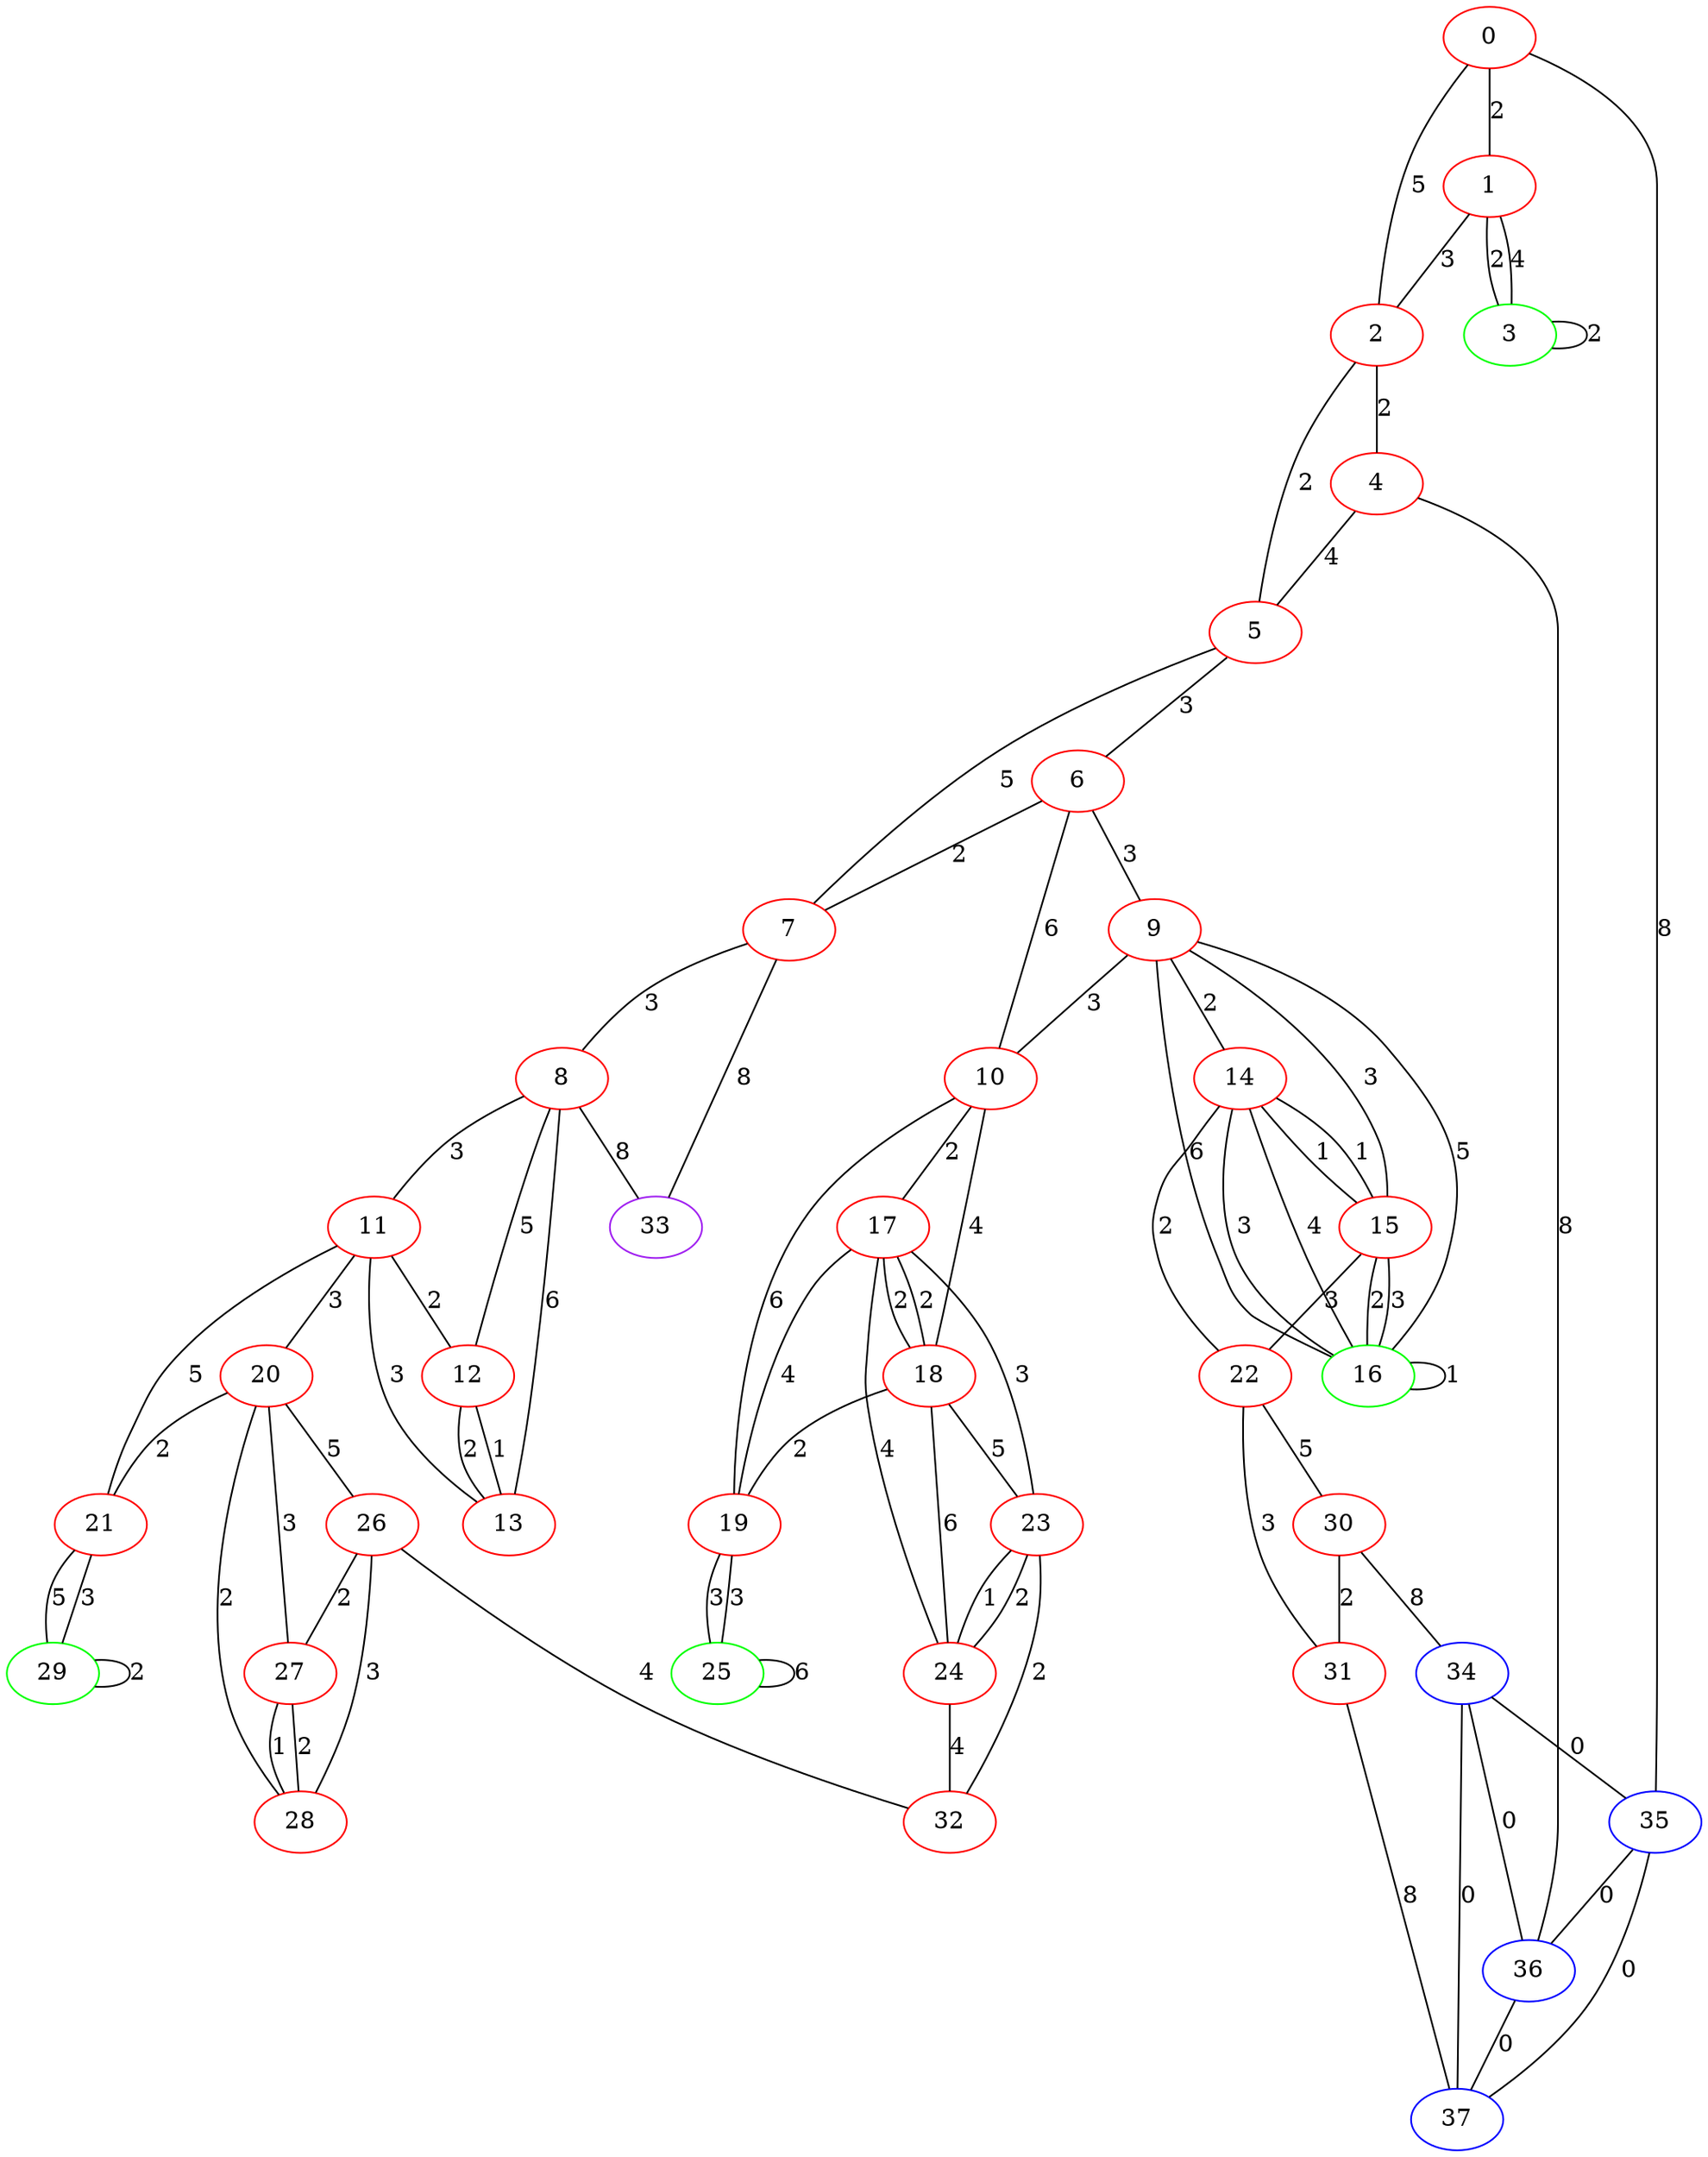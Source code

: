 graph "" {
0 [color=red, weight=1];
1 [color=red, weight=1];
2 [color=red, weight=1];
3 [color=green, weight=2];
4 [color=red, weight=1];
5 [color=red, weight=1];
6 [color=red, weight=1];
7 [color=red, weight=1];
8 [color=red, weight=1];
9 [color=red, weight=1];
10 [color=red, weight=1];
11 [color=red, weight=1];
12 [color=red, weight=1];
13 [color=red, weight=1];
14 [color=red, weight=1];
15 [color=red, weight=1];
16 [color=green, weight=2];
17 [color=red, weight=1];
18 [color=red, weight=1];
19 [color=red, weight=1];
20 [color=red, weight=1];
21 [color=red, weight=1];
22 [color=red, weight=1];
23 [color=red, weight=1];
24 [color=red, weight=1];
25 [color=green, weight=2];
26 [color=red, weight=1];
27 [color=red, weight=1];
28 [color=red, weight=1];
29 [color=green, weight=2];
30 [color=red, weight=1];
31 [color=red, weight=1];
32 [color=red, weight=1];
33 [color=purple, weight=4];
34 [color=blue, weight=3];
35 [color=blue, weight=3];
36 [color=blue, weight=3];
37 [color=blue, weight=3];
0 -- 1  [key=0, label=2];
0 -- 2  [key=0, label=5];
0 -- 35  [key=0, label=8];
1 -- 2  [key=0, label=3];
1 -- 3  [key=0, label=4];
1 -- 3  [key=1, label=2];
2 -- 4  [key=0, label=2];
2 -- 5  [key=0, label=2];
3 -- 3  [key=0, label=2];
4 -- 36  [key=0, label=8];
4 -- 5  [key=0, label=4];
5 -- 6  [key=0, label=3];
5 -- 7  [key=0, label=5];
6 -- 9  [key=0, label=3];
6 -- 10  [key=0, label=6];
6 -- 7  [key=0, label=2];
7 -- 8  [key=0, label=3];
7 -- 33  [key=0, label=8];
8 -- 33  [key=0, label=8];
8 -- 11  [key=0, label=3];
8 -- 12  [key=0, label=5];
8 -- 13  [key=0, label=6];
9 -- 16  [key=0, label=5];
9 -- 16  [key=1, label=6];
9 -- 10  [key=0, label=3];
9 -- 14  [key=0, label=2];
9 -- 15  [key=0, label=3];
10 -- 18  [key=0, label=4];
10 -- 19  [key=0, label=6];
10 -- 17  [key=0, label=2];
11 -- 20  [key=0, label=3];
11 -- 12  [key=0, label=2];
11 -- 13  [key=0, label=3];
11 -- 21  [key=0, label=5];
12 -- 13  [key=0, label=1];
12 -- 13  [key=1, label=2];
14 -- 16  [key=0, label=3];
14 -- 16  [key=1, label=4];
14 -- 22  [key=0, label=2];
14 -- 15  [key=0, label=1];
14 -- 15  [key=1, label=1];
15 -- 16  [key=0, label=2];
15 -- 16  [key=1, label=3];
15 -- 22  [key=0, label=3];
16 -- 16  [key=0, label=1];
17 -- 24  [key=0, label=4];
17 -- 18  [key=0, label=2];
17 -- 18  [key=1, label=2];
17 -- 19  [key=0, label=4];
17 -- 23  [key=0, label=3];
18 -- 24  [key=0, label=6];
18 -- 19  [key=0, label=2];
18 -- 23  [key=0, label=5];
19 -- 25  [key=0, label=3];
19 -- 25  [key=1, label=3];
20 -- 27  [key=0, label=3];
20 -- 26  [key=0, label=5];
20 -- 28  [key=0, label=2];
20 -- 21  [key=0, label=2];
21 -- 29  [key=0, label=3];
21 -- 29  [key=1, label=5];
22 -- 31  [key=0, label=3];
22 -- 30  [key=0, label=5];
23 -- 24  [key=0, label=2];
23 -- 24  [key=1, label=1];
23 -- 32  [key=0, label=2];
24 -- 32  [key=0, label=4];
25 -- 25  [key=0, label=6];
26 -- 32  [key=0, label=4];
26 -- 28  [key=0, label=3];
26 -- 27  [key=0, label=2];
27 -- 28  [key=0, label=2];
27 -- 28  [key=1, label=1];
29 -- 29  [key=0, label=2];
30 -- 34  [key=0, label=8];
30 -- 31  [key=0, label=2];
31 -- 37  [key=0, label=8];
34 -- 35  [key=0, label=0];
34 -- 36  [key=0, label=0];
34 -- 37  [key=0, label=0];
35 -- 36  [key=0, label=0];
35 -- 37  [key=0, label=0];
36 -- 37  [key=0, label=0];
}
